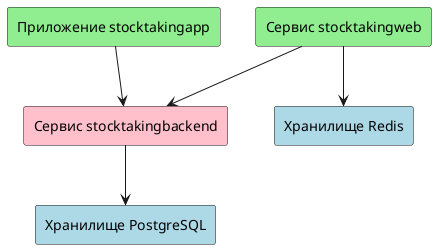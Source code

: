 @startuml
rectangle "Приложение stocktakingapp" as mobileapp #lightgreen
rectangle "Сервис stocktakingbackend" as backend #pink
rectangle "Сервис stocktakingweb" as webpanel #lightgreen
rectangle "Хранилище PostgreSQL" as backenddb #lightblue
rectangle "Хранилище Redis" as redis #lightblue
mobileapp --> backend
webpanel --> backend
backend --> backenddb
webpanel --> redis
@enduml
